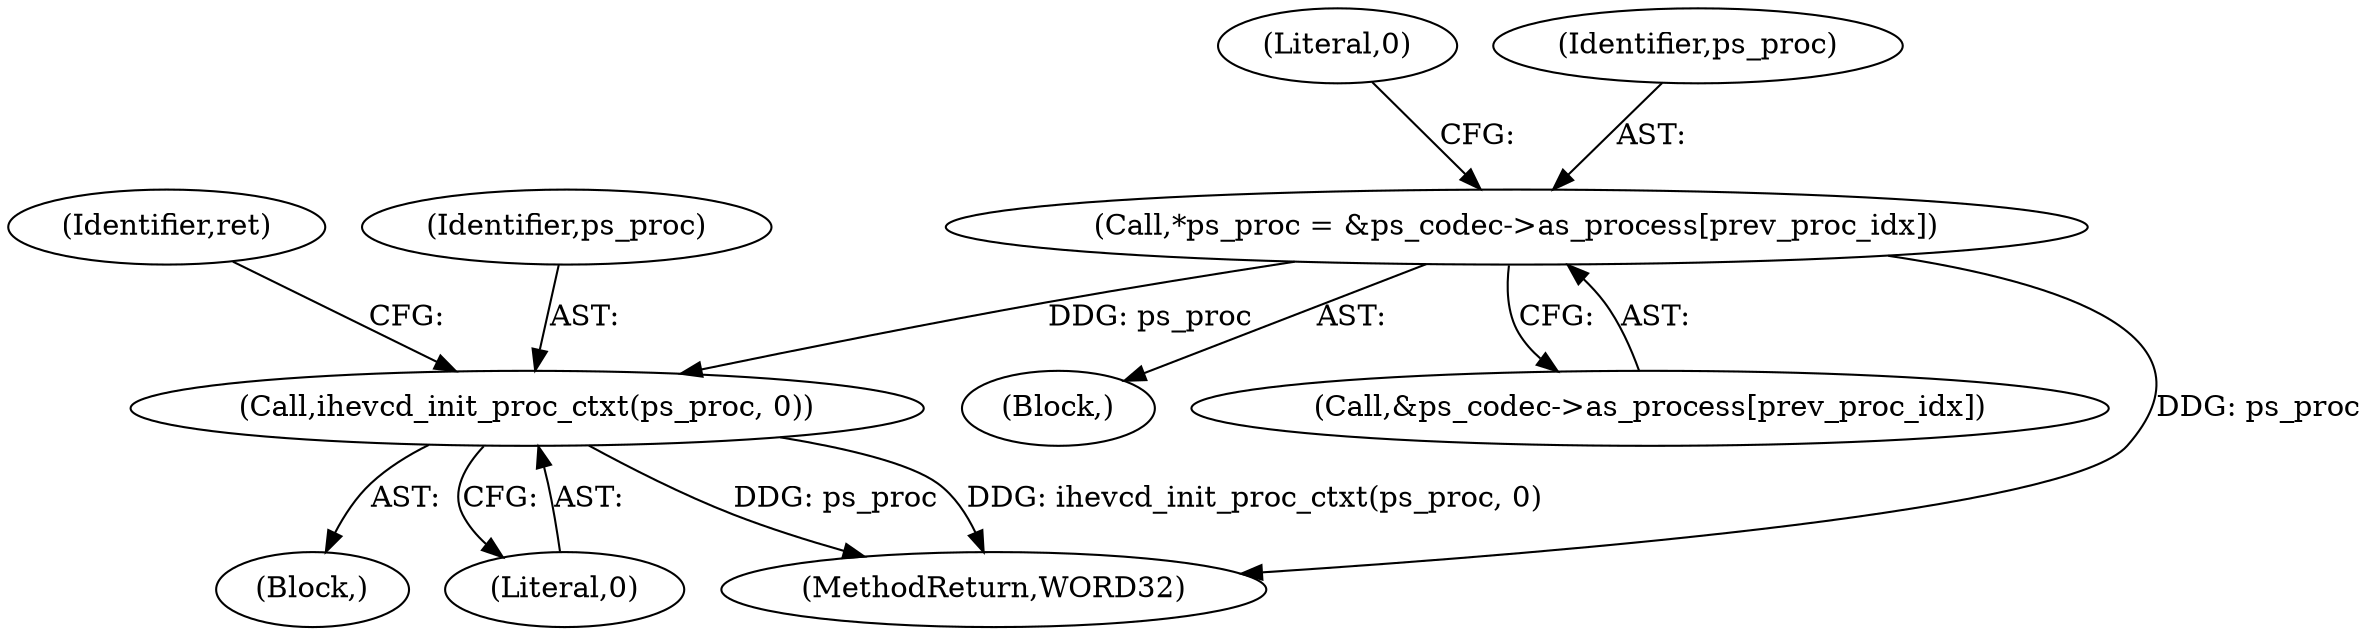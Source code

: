 digraph "0_Android_87fb7909c49e6a4510ba86ace1ffc83459c7e1b9@array" {
"1000526" [label="(Call,*ps_proc = &ps_codec->as_process[prev_proc_idx])"];
"1000541" [label="(Call,ihevcd_init_proc_ctxt(ps_proc, 0))"];
"1000540" [label="(Block,)"];
"1000524" [label="(Block,)"];
"1000545" [label="(Identifier,ret)"];
"1000536" [label="(Literal,0)"];
"1000542" [label="(Identifier,ps_proc)"];
"1000528" [label="(Call,&ps_codec->as_process[prev_proc_idx])"];
"1000527" [label="(Identifier,ps_proc)"];
"1000526" [label="(Call,*ps_proc = &ps_codec->as_process[prev_proc_idx])"];
"1000543" [label="(Literal,0)"];
"1001918" [label="(MethodReturn,WORD32)"];
"1000541" [label="(Call,ihevcd_init_proc_ctxt(ps_proc, 0))"];
"1000526" -> "1000524"  [label="AST: "];
"1000526" -> "1000528"  [label="CFG: "];
"1000527" -> "1000526"  [label="AST: "];
"1000528" -> "1000526"  [label="AST: "];
"1000536" -> "1000526"  [label="CFG: "];
"1000526" -> "1001918"  [label="DDG: ps_proc"];
"1000526" -> "1000541"  [label="DDG: ps_proc"];
"1000541" -> "1000540"  [label="AST: "];
"1000541" -> "1000543"  [label="CFG: "];
"1000542" -> "1000541"  [label="AST: "];
"1000543" -> "1000541"  [label="AST: "];
"1000545" -> "1000541"  [label="CFG: "];
"1000541" -> "1001918"  [label="DDG: ps_proc"];
"1000541" -> "1001918"  [label="DDG: ihevcd_init_proc_ctxt(ps_proc, 0)"];
}
